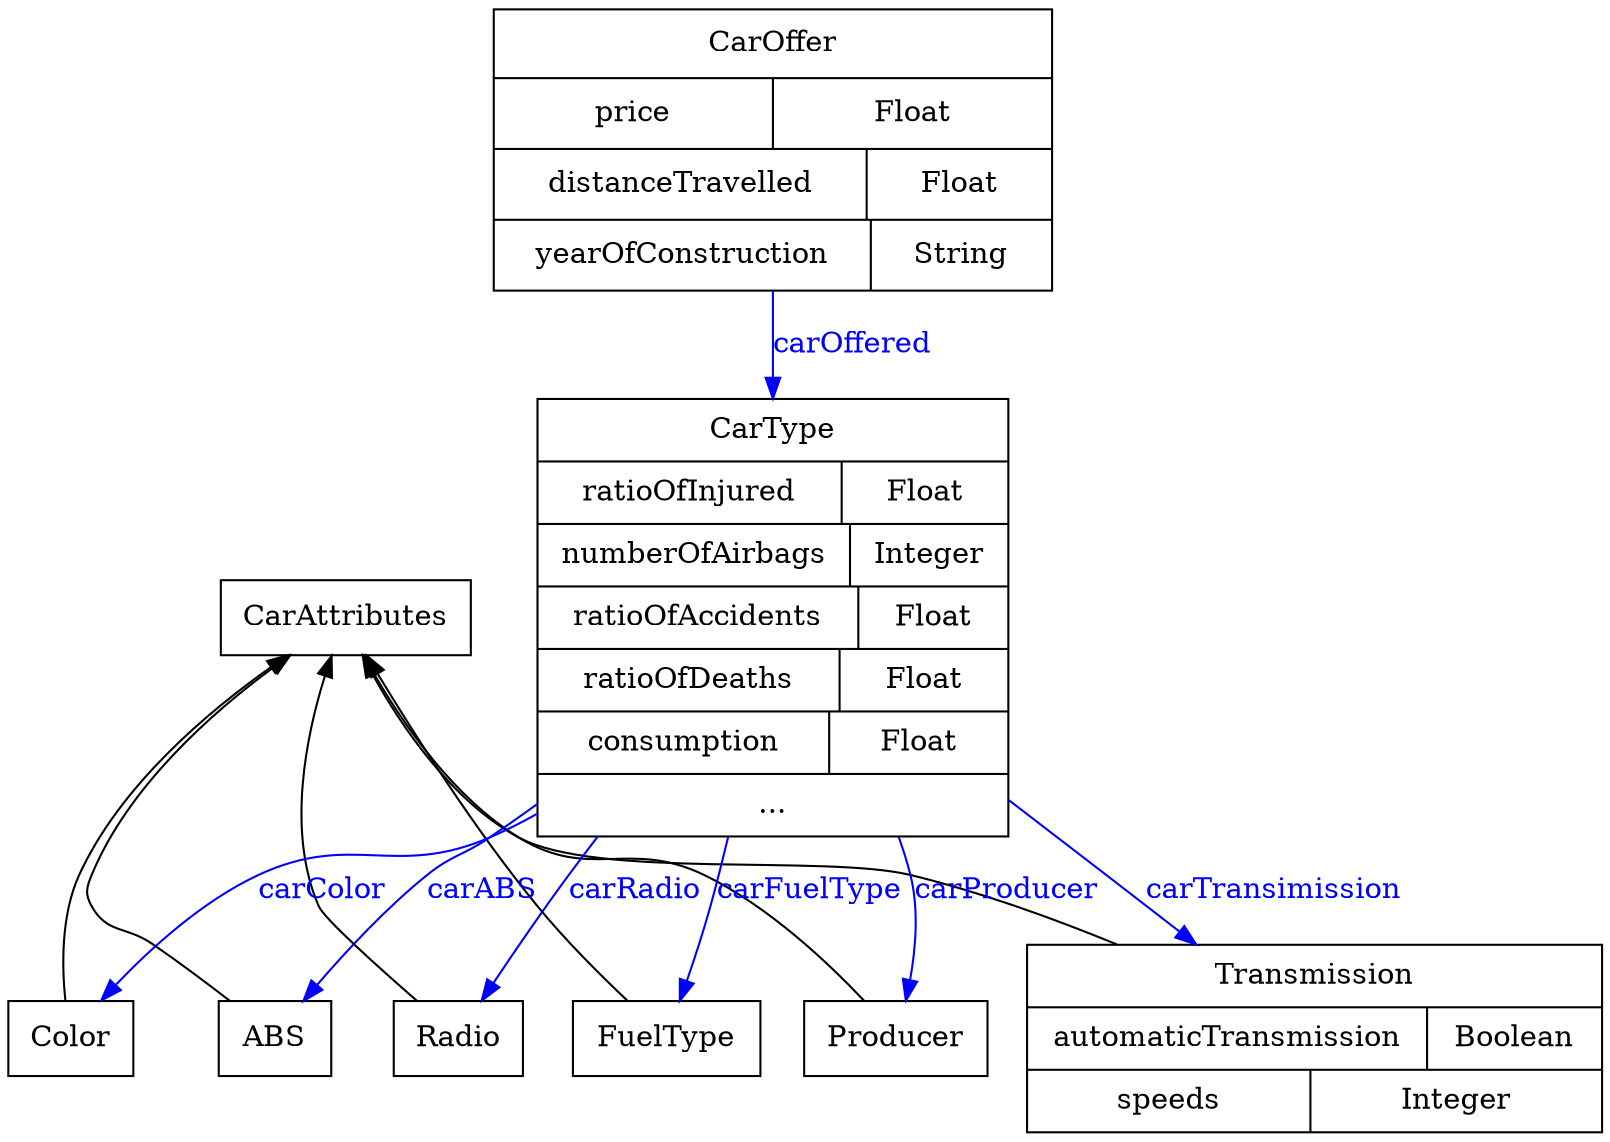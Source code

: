 digraph ontology {
	node [label="\N"];
	graph [bb="0,0,875,566"];
	Color [label=Color, shape=box, color="0.0,0.0,0.0", fontcolor="0.0,0.0,0.0", pos="34,45", width="0.83", height="0.50"];
	CarAttributes [label=CarAttributes, shape=box, color="0.0,0.0,0.0", fontcolor="0.0,0.0,0.0", pos="203,253", width="1.67", height="0.50"];
	CarOffer [label="{CarOffer|{price|Float}|{distanceTravelled|Float}|{yearOfConstruction|String}}", shape=record, color="0.0,0.0,0.0", fontcolor="0.0,0.0,0.0", pos="454,491", rects="320,536,588,566 320,506,454,536 454,506,588,536 320,476,503,506 503,476,588,506 320,446,508,476 508,446,588,476 320,416,422,446 \
422,416,503,446 503,416,588,446", width="3.72", height="1.88"];
	CarType [label="{CarType|{ratioOfInjured|Float}|{numberOfAirbags|Integer}|{ratioOfAccidents|Float}|{ratioOfDeaths|Float}|{consumption|Float}|{..\
.}}", shape=record, color="0.0,0.0,0.0", fontcolor="0.0,0.0,0.0", pos="454,253", rects="341,328,568,358 341,298,490,328 490,298,568,328 341,268,497,298 497,268,568,298 341,238,501,268 501,238,568,268 341,208,490,238 \
490,208,568,238 341,178,485,208 485,178,568,208 341,148,568,178", width="3.14", height="2.92"];
	Radio [label=Radio, shape=box, color="0.0,0.0,0.0", fontcolor="0.0,0.0,0.0", pos="206,45", width="0.86", height="0.50"];
	FuelType [label=FuelType, shape=box, color="0.0,0.0,0.0", fontcolor="0.0,0.0,0.0", pos="333,45", width="1.25", height="0.50"];
	Producer [label=Producer, shape=box, color="0.0,0.0,0.0", fontcolor="0.0,0.0,0.0", pos="472,45", width="1.22", height="0.50"];
	ABS [label=ABS, shape=box, color="0.0,0.0,0.0", fontcolor="0.0,0.0,0.0", pos="123,45", width="0.75", height="0.50"];
	Transmission [label="{Transmission|{automaticTransmission|Boolean}|{speeds|Integer}}", shape=record, color="0.0,0.0,0.0", fontcolor="0.0,0.0,0.0", pos="737,45", rects="599,60,876,90 599,30,795,60 795,30,876,60 599,0,736,30 736,0,876,30", width="3.83", height="1.25"];
	CarAttributes -> Color [dir=back, label="", color="0.0,0.0,0.0", fontcolor="0.0,0.0,0.0", pos="s,149,235 140,231 95,212 38,179 11,130 0,108 11,81 22,63", lp="22,119"];
	CarOffer -> CarType [label=carOffered, color="0.6666667,1.0,1.0", fontcolor="0.6666667,1.0,1.0", style=filled, pos="e,454,358 454,416 454,401 454,385 454,368", lp="497,387"];
	CarAttributes -> Radio [dir=back, label="", color="0.0,0.0,0.0", fontcolor="0.0,0.0,0.0", pos="s,194,235 190,226 178,196 164,148 174,108 178,92 187,75 194,63", lp="185,119"];
	CarAttributes -> FuelType [dir=back, label="", color="0.0,0.0,0.0", fontcolor="0.0,0.0,0.0", pos="s,214,235 219,226 235,201 260,163 280,130 294,107 311,80 321,63", lp="300,119"];
	CarAttributes -> Producer [dir=back, label="", color="0.0,0.0,0.0", fontcolor="0.0,0.0,0.0", pos="s,220,235 227,228 251,203 290,168 332,148 365,131 383,150 414,130 426,121 448,85 461,63", lp="440,119"];
	CarType -> Producer [label=carProducer, color="0.6666667,1.0,1.0", fontcolor="0.6666667,1.0,1.0", style=filled, pos="e,516,61 568,196 592,178 614,156 628,130 632,121 633,116 628,108 624,103 569,81 525,65", lp="679,119"];
	CarType -> ABS [label=carABS, color="0.6666667,1.0,1.0", fontcolor="0.6666667,1.0,1.0", style=filled, pos="e,139,63 341,182 318,170 295,158 272,148 248,137 237,144 214,130 204,122 205,116 195,108 184,98 178,99 166,90 159,84 152,77 146,\
71", lp="251,119"];
	CarType -> Color [label=carColor, color="0.6666667,1.0,1.0", fontcolor="0.6666667,1.0,1.0", style=filled, pos="e,43,63 341,178 318,166 295,155 272,148 200,124 168,166 101,130 78,116 59,91 48,72", lp="141,119"];
	CarType -> FuelType [label=carFuelType, color="0.6666667,1.0,1.0", fontcolor="0.6666667,1.0,1.0", style=filled, pos="e,366,63 475,148 474,134 470,120 462,108 450,90 437,98 419,90 404,83 389,75 375,68", lp="520,119"];
	CarType -> Radio [label=carRadio, color="0.6666667,1.0,1.0", fontcolor="0.6666667,1.0,1.0", style=filled, pos="e,235,63 362,148 347,133 331,120 315,108 300,97 294,98 279,90 267,83 255,76 244,69", lp="374,119"];
	CarType -> Transmission [label=carTransimission, color="0.6666667,1.0,1.0", fontcolor="0.6666667,1.0,1.0", style=filled, pos="e,743,90 568,232 627,215 694,184 732,130 738,121 741,111 742,100", lp="804,119"];
	CarAttributes -> ABS [dir=back, label="", color="0.0,0.0,0.0", fontcolor="0.0,0.0,0.0", pos="s,161,235 152,230 113,210 62,176 39,130 35,121 34,116 39,108 48,93 59,99 73,90 84,82 96,72 105,63", lp="50,119"];
	CarAttributes -> Transmission [dir=back, label="", color="0.0,0.0,0.0", fontcolor="0.0,0.0,0.0", pos="s,218,235 225,228 248,202 289,165 332,148 432,108 473,168 574,130 589,124 589,116 603,108 613,102 624,96 634,90", lp="613,119"];
}
